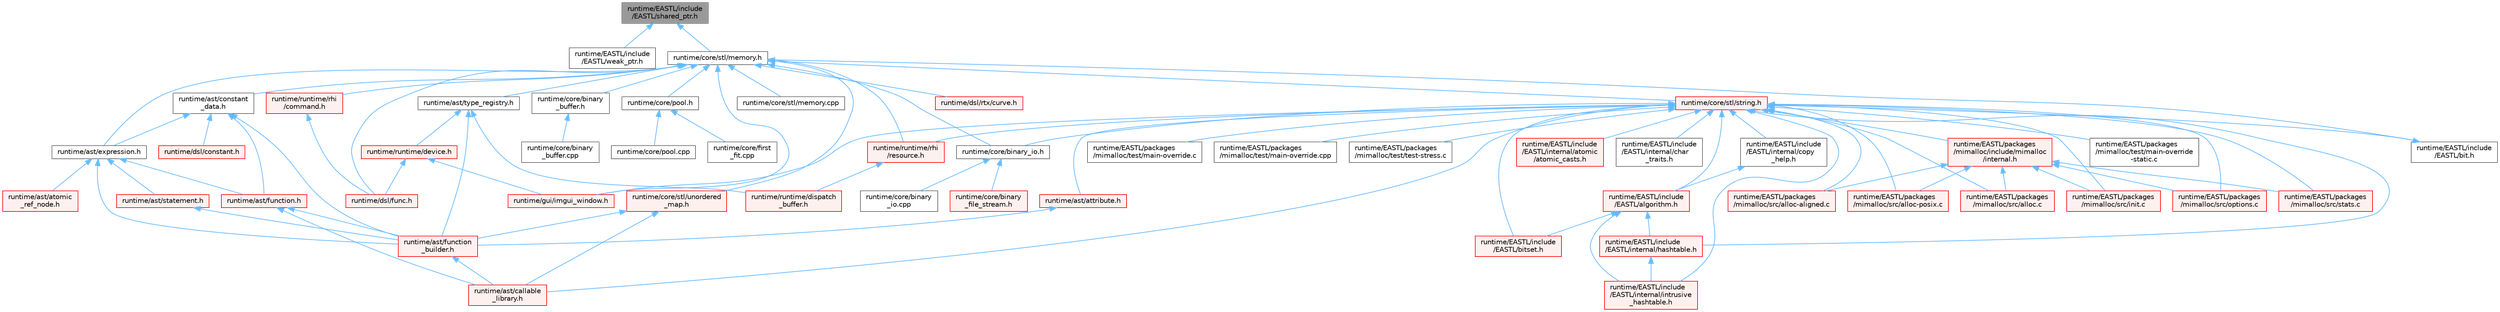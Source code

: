 digraph "runtime/EASTL/include/EASTL/shared_ptr.h"
{
 // LATEX_PDF_SIZE
  bgcolor="transparent";
  edge [fontname=Helvetica,fontsize=10,labelfontname=Helvetica,labelfontsize=10];
  node [fontname=Helvetica,fontsize=10,shape=box,height=0.2,width=0.4];
  Node1 [id="Node000001",label="runtime/EASTL/include\l/EASTL/shared_ptr.h",height=0.2,width=0.4,color="gray40", fillcolor="grey60", style="filled", fontcolor="black",tooltip=" "];
  Node1 -> Node2 [id="edge1_Node000001_Node000002",dir="back",color="steelblue1",style="solid",tooltip=" "];
  Node2 [id="Node000002",label="runtime/EASTL/include\l/EASTL/weak_ptr.h",height=0.2,width=0.4,color="grey40", fillcolor="white", style="filled",URL="$weak__ptr_8h.html",tooltip=" "];
  Node1 -> Node3 [id="edge2_Node000001_Node000003",dir="back",color="steelblue1",style="solid",tooltip=" "];
  Node3 [id="Node000003",label="runtime/core/stl/memory.h",height=0.2,width=0.4,color="grey40", fillcolor="white", style="filled",URL="$core_2stl_2memory_8h.html",tooltip=" "];
  Node3 -> Node4 [id="edge3_Node000003_Node000004",dir="back",color="steelblue1",style="solid",tooltip=" "];
  Node4 [id="Node000004",label="runtime/ast/constant\l_data.h",height=0.2,width=0.4,color="grey40", fillcolor="white", style="filled",URL="$constant__data_8h.html",tooltip=" "];
  Node4 -> Node5 [id="edge4_Node000004_Node000005",dir="back",color="steelblue1",style="solid",tooltip=" "];
  Node5 [id="Node000005",label="runtime/ast/expression.h",height=0.2,width=0.4,color="grey40", fillcolor="white", style="filled",URL="$expression_8h.html",tooltip=" "];
  Node5 -> Node6 [id="edge5_Node000005_Node000006",dir="back",color="steelblue1",style="solid",tooltip=" "];
  Node6 [id="Node000006",label="runtime/ast/atomic\l_ref_node.h",height=0.2,width=0.4,color="red", fillcolor="#FFF0F0", style="filled",URL="$atomic__ref__node_8h.html",tooltip=" "];
  Node5 -> Node26 [id="edge6_Node000005_Node000026",dir="back",color="steelblue1",style="solid",tooltip=" "];
  Node26 [id="Node000026",label="runtime/ast/function.h",height=0.2,width=0.4,color="red", fillcolor="#FFF0F0", style="filled",URL="$ast_2function_8h.html",tooltip=" "];
  Node26 -> Node27 [id="edge7_Node000026_Node000027",dir="back",color="steelblue1",style="solid",tooltip=" "];
  Node27 [id="Node000027",label="runtime/ast/callable\l_library.h",height=0.2,width=0.4,color="red", fillcolor="#FFF0F0", style="filled",URL="$ast_2callable__library_8h.html",tooltip=" "];
  Node26 -> Node28 [id="edge8_Node000026_Node000028",dir="back",color="steelblue1",style="solid",tooltip=" "];
  Node28 [id="Node000028",label="runtime/ast/function\l_builder.h",height=0.2,width=0.4,color="red", fillcolor="#FFF0F0", style="filled",URL="$function__builder_8h.html",tooltip=" "];
  Node28 -> Node27 [id="edge9_Node000028_Node000027",dir="back",color="steelblue1",style="solid",tooltip=" "];
  Node5 -> Node28 [id="edge10_Node000005_Node000028",dir="back",color="steelblue1",style="solid",tooltip=" "];
  Node5 -> Node55 [id="edge11_Node000005_Node000055",dir="back",color="steelblue1",style="solid",tooltip=" "];
  Node55 [id="Node000055",label="runtime/ast/statement.h",height=0.2,width=0.4,color="red", fillcolor="#FFF0F0", style="filled",URL="$statement_8h.html",tooltip=" "];
  Node55 -> Node28 [id="edge12_Node000055_Node000028",dir="back",color="steelblue1",style="solid",tooltip=" "];
  Node4 -> Node26 [id="edge13_Node000004_Node000026",dir="back",color="steelblue1",style="solid",tooltip=" "];
  Node4 -> Node28 [id="edge14_Node000004_Node000028",dir="back",color="steelblue1",style="solid",tooltip=" "];
  Node4 -> Node30 [id="edge15_Node000004_Node000030",dir="back",color="steelblue1",style="solid",tooltip=" "];
  Node30 [id="Node000030",label="runtime/dsl/constant.h",height=0.2,width=0.4,color="red", fillcolor="#FFF0F0", style="filled",URL="$constant_8h.html",tooltip=" "];
  Node3 -> Node5 [id="edge16_Node000003_Node000005",dir="back",color="steelblue1",style="solid",tooltip=" "];
  Node3 -> Node56 [id="edge17_Node000003_Node000056",dir="back",color="steelblue1",style="solid",tooltip=" "];
  Node56 [id="Node000056",label="runtime/ast/type_registry.h",height=0.2,width=0.4,color="grey40", fillcolor="white", style="filled",URL="$type__registry_8h.html",tooltip=" "];
  Node56 -> Node28 [id="edge18_Node000056_Node000028",dir="back",color="steelblue1",style="solid",tooltip=" "];
  Node56 -> Node46 [id="edge19_Node000056_Node000046",dir="back",color="steelblue1",style="solid",tooltip=" "];
  Node46 [id="Node000046",label="runtime/runtime/device.h",height=0.2,width=0.4,color="red", fillcolor="#FFF0F0", style="filled",URL="$device_8h.html",tooltip=" "];
  Node46 -> Node9 [id="edge20_Node000046_Node000009",dir="back",color="steelblue1",style="solid",tooltip=" "];
  Node9 [id="Node000009",label="runtime/dsl/func.h",height=0.2,width=0.4,color="red", fillcolor="#FFF0F0", style="filled",URL="$func_8h.html",tooltip=" "];
  Node46 -> Node47 [id="edge21_Node000046_Node000047",dir="back",color="steelblue1",style="solid",tooltip=" "];
  Node47 [id="Node000047",label="runtime/gui/imgui_window.h",height=0.2,width=0.4,color="red", fillcolor="#FFF0F0", style="filled",URL="$imgui__window_8h.html",tooltip=" "];
  Node56 -> Node48 [id="edge22_Node000056_Node000048",dir="back",color="steelblue1",style="solid",tooltip=" "];
  Node48 [id="Node000048",label="runtime/runtime/dispatch\l_buffer.h",height=0.2,width=0.4,color="red", fillcolor="#FFF0F0", style="filled",URL="$dispatch__buffer_8h.html",tooltip=" "];
  Node3 -> Node57 [id="edge23_Node000003_Node000057",dir="back",color="steelblue1",style="solid",tooltip=" "];
  Node57 [id="Node000057",label="runtime/core/binary\l_buffer.h",height=0.2,width=0.4,color="grey40", fillcolor="white", style="filled",URL="$binary__buffer_8h.html",tooltip=" "];
  Node57 -> Node58 [id="edge24_Node000057_Node000058",dir="back",color="steelblue1",style="solid",tooltip=" "];
  Node58 [id="Node000058",label="runtime/core/binary\l_buffer.cpp",height=0.2,width=0.4,color="grey40", fillcolor="white", style="filled",URL="$binary__buffer_8cpp.html",tooltip=" "];
  Node3 -> Node59 [id="edge25_Node000003_Node000059",dir="back",color="steelblue1",style="solid",tooltip=" "];
  Node59 [id="Node000059",label="runtime/core/binary_io.h",height=0.2,width=0.4,color="grey40", fillcolor="white", style="filled",URL="$binary__io_8h.html",tooltip=" "];
  Node59 -> Node60 [id="edge26_Node000059_Node000060",dir="back",color="steelblue1",style="solid",tooltip=" "];
  Node60 [id="Node000060",label="runtime/core/binary\l_file_stream.h",height=0.2,width=0.4,color="red", fillcolor="#FFF0F0", style="filled",URL="$binary__file__stream_8h.html",tooltip=" "];
  Node59 -> Node62 [id="edge27_Node000059_Node000062",dir="back",color="steelblue1",style="solid",tooltip=" "];
  Node62 [id="Node000062",label="runtime/core/binary\l_io.cpp",height=0.2,width=0.4,color="grey40", fillcolor="white", style="filled",URL="$binary__io_8cpp.html",tooltip=" "];
  Node3 -> Node63 [id="edge28_Node000003_Node000063",dir="back",color="steelblue1",style="solid",tooltip=" "];
  Node63 [id="Node000063",label="runtime/core/pool.h",height=0.2,width=0.4,color="grey40", fillcolor="white", style="filled",URL="$core_2pool_8h.html",tooltip=" "];
  Node63 -> Node64 [id="edge29_Node000063_Node000064",dir="back",color="steelblue1",style="solid",tooltip=" "];
  Node64 [id="Node000064",label="runtime/core/first\l_fit.cpp",height=0.2,width=0.4,color="grey40", fillcolor="white", style="filled",URL="$first__fit_8cpp.html",tooltip=" "];
  Node63 -> Node65 [id="edge30_Node000063_Node000065",dir="back",color="steelblue1",style="solid",tooltip=" "];
  Node65 [id="Node000065",label="runtime/core/pool.cpp",height=0.2,width=0.4,color="grey40", fillcolor="white", style="filled",URL="$pool_8cpp.html",tooltip=" "];
  Node3 -> Node66 [id="edge31_Node000003_Node000066",dir="back",color="steelblue1",style="solid",tooltip=" "];
  Node66 [id="Node000066",label="runtime/core/stl/memory.cpp",height=0.2,width=0.4,color="grey40", fillcolor="white", style="filled",URL="$core_2stl_2memory_8cpp.html",tooltip=" "];
  Node3 -> Node67 [id="edge32_Node000003_Node000067",dir="back",color="steelblue1",style="solid",tooltip=" "];
  Node67 [id="Node000067",label="runtime/core/stl/string.h",height=0.2,width=0.4,color="red", fillcolor="#FFF0F0", style="filled",URL="$string_8h.html",tooltip=" "];
  Node67 -> Node68 [id="edge33_Node000067_Node000068",dir="back",color="steelblue1",style="solid",tooltip=" "];
  Node68 [id="Node000068",label="runtime/EASTL/include\l/EASTL/algorithm.h",height=0.2,width=0.4,color="red", fillcolor="#FFF0F0", style="filled",URL="$_e_a_s_t_l_2include_2_e_a_s_t_l_2algorithm_8h.html",tooltip=" "];
  Node68 -> Node80 [id="edge34_Node000068_Node000080",dir="back",color="steelblue1",style="solid",tooltip=" "];
  Node80 [id="Node000080",label="runtime/EASTL/include\l/EASTL/bitset.h",height=0.2,width=0.4,color="red", fillcolor="#FFF0F0", style="filled",URL="$bitset_8h.html",tooltip=" "];
  Node68 -> Node98 [id="edge35_Node000068_Node000098",dir="back",color="steelblue1",style="solid",tooltip=" "];
  Node98 [id="Node000098",label="runtime/EASTL/include\l/EASTL/internal/hashtable.h",height=0.2,width=0.4,color="red", fillcolor="#FFF0F0", style="filled",URL="$hashtable_8h.html",tooltip=" "];
  Node98 -> Node108 [id="edge36_Node000098_Node000108",dir="back",color="steelblue1",style="solid",tooltip=" "];
  Node108 [id="Node000108",label="runtime/EASTL/include\l/EASTL/internal/intrusive\l_hashtable.h",height=0.2,width=0.4,color="red", fillcolor="#FFF0F0", style="filled",URL="$intrusive__hashtable_8h.html",tooltip=" "];
  Node68 -> Node108 [id="edge37_Node000068_Node000108",dir="back",color="steelblue1",style="solid",tooltip=" "];
  Node67 -> Node165 [id="edge38_Node000067_Node000165",dir="back",color="steelblue1",style="solid",tooltip=" "];
  Node165 [id="Node000165",label="runtime/EASTL/include\l/EASTL/bit.h",height=0.2,width=0.4,color="grey40", fillcolor="white", style="filled",URL="$bit_8h.html",tooltip=" "];
  Node165 -> Node3 [id="edge39_Node000165_Node000003",dir="back",color="steelblue1",style="solid",tooltip=" "];
  Node67 -> Node80 [id="edge40_Node000067_Node000080",dir="back",color="steelblue1",style="solid",tooltip=" "];
  Node67 -> Node166 [id="edge41_Node000067_Node000166",dir="back",color="steelblue1",style="solid",tooltip=" "];
  Node166 [id="Node000166",label="runtime/EASTL/include\l/EASTL/internal/atomic\l/atomic_casts.h",height=0.2,width=0.4,color="red", fillcolor="#FFF0F0", style="filled",URL="$atomic__casts_8h.html",tooltip=" "];
  Node67 -> Node170 [id="edge42_Node000067_Node000170",dir="back",color="steelblue1",style="solid",tooltip=" "];
  Node170 [id="Node000170",label="runtime/EASTL/include\l/EASTL/internal/char\l_traits.h",height=0.2,width=0.4,color="grey40", fillcolor="white", style="filled",URL="$char__traits_8h.html",tooltip=" "];
  Node67 -> Node171 [id="edge43_Node000067_Node000171",dir="back",color="steelblue1",style="solid",tooltip=" "];
  Node171 [id="Node000171",label="runtime/EASTL/include\l/EASTL/internal/copy\l_help.h",height=0.2,width=0.4,color="grey40", fillcolor="white", style="filled",URL="$copy__help_8h.html",tooltip=" "];
  Node171 -> Node68 [id="edge44_Node000171_Node000068",dir="back",color="steelblue1",style="solid",tooltip=" "];
  Node67 -> Node98 [id="edge45_Node000067_Node000098",dir="back",color="steelblue1",style="solid",tooltip=" "];
  Node67 -> Node108 [id="edge46_Node000067_Node000108",dir="back",color="steelblue1",style="solid",tooltip=" "];
  Node67 -> Node172 [id="edge47_Node000067_Node000172",dir="back",color="steelblue1",style="solid",tooltip=" "];
  Node172 [id="Node000172",label="runtime/EASTL/packages\l/mimalloc/include/mimalloc\l/internal.h",height=0.2,width=0.4,color="red", fillcolor="#FFF0F0", style="filled",URL="$_e_a_s_t_l_2packages_2mimalloc_2include_2mimalloc_2internal_8h.html",tooltip=" "];
  Node172 -> Node173 [id="edge48_Node000172_Node000173",dir="back",color="steelblue1",style="solid",tooltip=" "];
  Node173 [id="Node000173",label="runtime/EASTL/packages\l/mimalloc/src/alloc-aligned.c",height=0.2,width=0.4,color="red", fillcolor="#FFF0F0", style="filled",URL="$alloc-aligned_8c.html",tooltip=" "];
  Node172 -> Node176 [id="edge49_Node000172_Node000176",dir="back",color="steelblue1",style="solid",tooltip=" "];
  Node176 [id="Node000176",label="runtime/EASTL/packages\l/mimalloc/src/alloc-posix.c",height=0.2,width=0.4,color="red", fillcolor="#FFF0F0", style="filled",URL="$alloc-posix_8c.html",tooltip=" "];
  Node172 -> Node177 [id="edge50_Node000172_Node000177",dir="back",color="steelblue1",style="solid",tooltip=" "];
  Node177 [id="Node000177",label="runtime/EASTL/packages\l/mimalloc/src/alloc.c",height=0.2,width=0.4,color="red", fillcolor="#FFF0F0", style="filled",URL="$alloc_8c.html",tooltip=" "];
  Node172 -> Node183 [id="edge51_Node000172_Node000183",dir="back",color="steelblue1",style="solid",tooltip=" "];
  Node183 [id="Node000183",label="runtime/EASTL/packages\l/mimalloc/src/init.c",height=0.2,width=0.4,color="red", fillcolor="#FFF0F0", style="filled",URL="$_e_a_s_t_l_2packages_2mimalloc_2src_2init_8c.html",tooltip=" "];
  Node172 -> Node185 [id="edge52_Node000172_Node000185",dir="back",color="steelblue1",style="solid",tooltip=" "];
  Node185 [id="Node000185",label="runtime/EASTL/packages\l/mimalloc/src/options.c",height=0.2,width=0.4,color="red", fillcolor="#FFF0F0", style="filled",URL="$options_8c.html",tooltip=" "];
  Node172 -> Node198 [id="edge53_Node000172_Node000198",dir="back",color="steelblue1",style="solid",tooltip=" "];
  Node198 [id="Node000198",label="runtime/EASTL/packages\l/mimalloc/src/stats.c",height=0.2,width=0.4,color="red", fillcolor="#FFF0F0", style="filled",URL="$stats_8c.html",tooltip=" "];
  Node67 -> Node173 [id="edge54_Node000067_Node000173",dir="back",color="steelblue1",style="solid",tooltip=" "];
  Node67 -> Node176 [id="edge55_Node000067_Node000176",dir="back",color="steelblue1",style="solid",tooltip=" "];
  Node67 -> Node177 [id="edge56_Node000067_Node000177",dir="back",color="steelblue1",style="solid",tooltip=" "];
  Node67 -> Node183 [id="edge57_Node000067_Node000183",dir="back",color="steelblue1",style="solid",tooltip=" "];
  Node67 -> Node185 [id="edge58_Node000067_Node000185",dir="back",color="steelblue1",style="solid",tooltip=" "];
  Node67 -> Node198 [id="edge59_Node000067_Node000198",dir="back",color="steelblue1",style="solid",tooltip=" "];
  Node67 -> Node199 [id="edge60_Node000067_Node000199",dir="back",color="steelblue1",style="solid",tooltip=" "];
  Node199 [id="Node000199",label="runtime/EASTL/packages\l/mimalloc/test/main-override\l-static.c",height=0.2,width=0.4,color="grey40", fillcolor="white", style="filled",URL="$main-override-static_8c.html",tooltip=" "];
  Node67 -> Node200 [id="edge61_Node000067_Node000200",dir="back",color="steelblue1",style="solid",tooltip=" "];
  Node200 [id="Node000200",label="runtime/EASTL/packages\l/mimalloc/test/main-override.c",height=0.2,width=0.4,color="grey40", fillcolor="white", style="filled",URL="$main-override_8c.html",tooltip=" "];
  Node67 -> Node201 [id="edge62_Node000067_Node000201",dir="back",color="steelblue1",style="solid",tooltip=" "];
  Node201 [id="Node000201",label="runtime/EASTL/packages\l/mimalloc/test/main-override.cpp",height=0.2,width=0.4,color="grey40", fillcolor="white", style="filled",URL="$main-override_8cpp.html",tooltip=" "];
  Node67 -> Node202 [id="edge63_Node000067_Node000202",dir="back",color="steelblue1",style="solid",tooltip=" "];
  Node202 [id="Node000202",label="runtime/EASTL/packages\l/mimalloc/test/test-stress.c",height=0.2,width=0.4,color="grey40", fillcolor="white", style="filled",URL="$test-stress_8c.html",tooltip=" "];
  Node67 -> Node203 [id="edge64_Node000067_Node000203",dir="back",color="steelblue1",style="solid",tooltip=" "];
  Node203 [id="Node000203",label="runtime/ast/attribute.h",height=0.2,width=0.4,color="red", fillcolor="#FFF0F0", style="filled",URL="$attribute_8h.html",tooltip=" "];
  Node203 -> Node28 [id="edge65_Node000203_Node000028",dir="back",color="steelblue1",style="solid",tooltip=" "];
  Node67 -> Node27 [id="edge66_Node000067_Node000027",dir="back",color="steelblue1",style="solid",tooltip=" "];
  Node67 -> Node59 [id="edge67_Node000067_Node000059",dir="back",color="steelblue1",style="solid",tooltip=" "];
  Node67 -> Node47 [id="edge68_Node000067_Node000047",dir="back",color="steelblue1",style="solid",tooltip=" "];
  Node67 -> Node215 [id="edge69_Node000067_Node000215",dir="back",color="steelblue1",style="solid",tooltip=" "];
  Node215 [id="Node000215",label="runtime/runtime/rhi\l/resource.h",height=0.2,width=0.4,color="red", fillcolor="#FFF0F0", style="filled",URL="$runtime_2rhi_2resource_8h.html",tooltip=" "];
  Node215 -> Node48 [id="edge70_Node000215_Node000048",dir="back",color="steelblue1",style="solid",tooltip=" "];
  Node3 -> Node88 [id="edge71_Node000003_Node000088",dir="back",color="steelblue1",style="solid",tooltip=" "];
  Node88 [id="Node000088",label="runtime/core/stl/unordered\l_map.h",height=0.2,width=0.4,color="red", fillcolor="#FFF0F0", style="filled",URL="$core_2stl_2unordered__map_8h.html",tooltip=" "];
  Node88 -> Node27 [id="edge72_Node000088_Node000027",dir="back",color="steelblue1",style="solid",tooltip=" "];
  Node88 -> Node28 [id="edge73_Node000088_Node000028",dir="back",color="steelblue1",style="solid",tooltip=" "];
  Node3 -> Node9 [id="edge74_Node000003_Node000009",dir="back",color="steelblue1",style="solid",tooltip=" "];
  Node3 -> Node38 [id="edge75_Node000003_Node000038",dir="back",color="steelblue1",style="solid",tooltip=" "];
  Node38 [id="Node000038",label="runtime/dsl/rtx/curve.h",height=0.2,width=0.4,color="red", fillcolor="#FFF0F0", style="filled",URL="$dsl_2rtx_2curve_8h.html",tooltip=" "];
  Node3 -> Node47 [id="edge76_Node000003_Node000047",dir="back",color="steelblue1",style="solid",tooltip=" "];
  Node3 -> Node73 [id="edge77_Node000003_Node000073",dir="back",color="steelblue1",style="solid",tooltip=" "];
  Node73 [id="Node000073",label="runtime/runtime/rhi\l/command.h",height=0.2,width=0.4,color="red", fillcolor="#FFF0F0", style="filled",URL="$command_8h.html",tooltip=" "];
  Node73 -> Node9 [id="edge78_Node000073_Node000009",dir="back",color="steelblue1",style="solid",tooltip=" "];
  Node3 -> Node215 [id="edge79_Node000003_Node000215",dir="back",color="steelblue1",style="solid",tooltip=" "];
}
